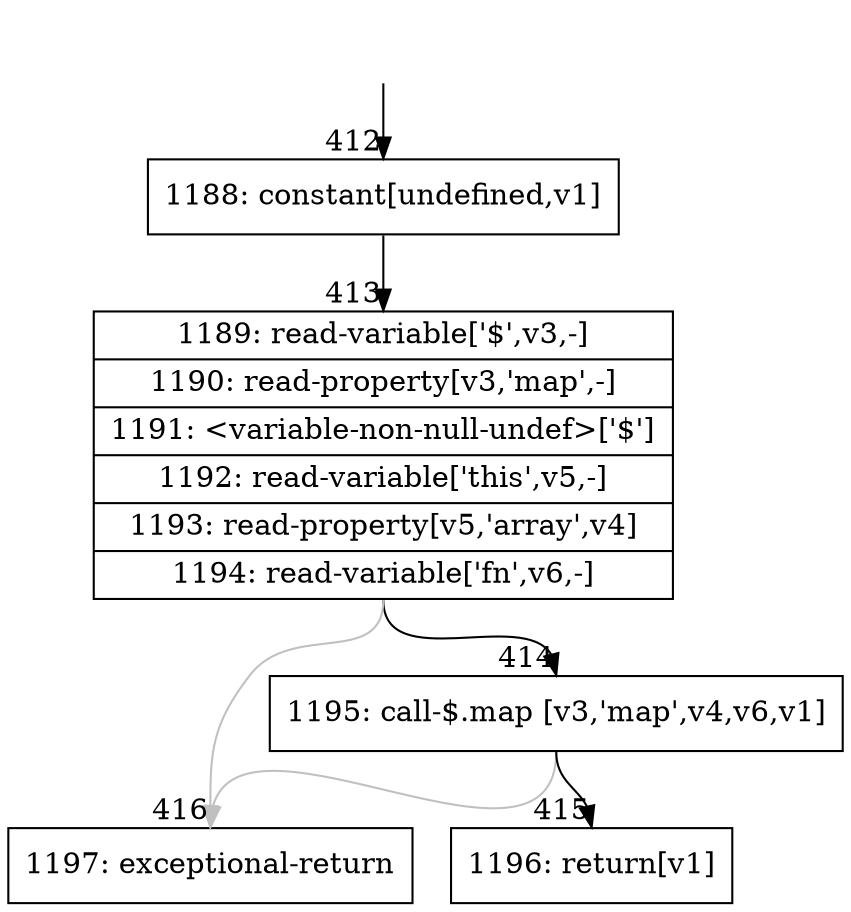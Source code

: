 digraph {
rankdir="TD"
BB_entry40[shape=none,label=""];
BB_entry40 -> BB412 [tailport=s, headport=n, headlabel="    412"]
BB412 [shape=record label="{1188: constant[undefined,v1]}" ] 
BB412 -> BB413 [tailport=s, headport=n, headlabel="      413"]
BB413 [shape=record label="{1189: read-variable['$',v3,-]|1190: read-property[v3,'map',-]|1191: \<variable-non-null-undef\>['$']|1192: read-variable['this',v5,-]|1193: read-property[v5,'array',v4]|1194: read-variable['fn',v6,-]}" ] 
BB413 -> BB414 [tailport=s, headport=n, headlabel="      414"]
BB413 -> BB416 [tailport=s, headport=n, color=gray, headlabel="      416"]
BB414 [shape=record label="{1195: call-$.map [v3,'map',v4,v6,v1]}" ] 
BB414 -> BB415 [tailport=s, headport=n, headlabel="      415"]
BB414 -> BB416 [tailport=s, headport=n, color=gray]
BB415 [shape=record label="{1196: return[v1]}" ] 
BB416 [shape=record label="{1197: exceptional-return}" ] 
//#$~ 329
}
